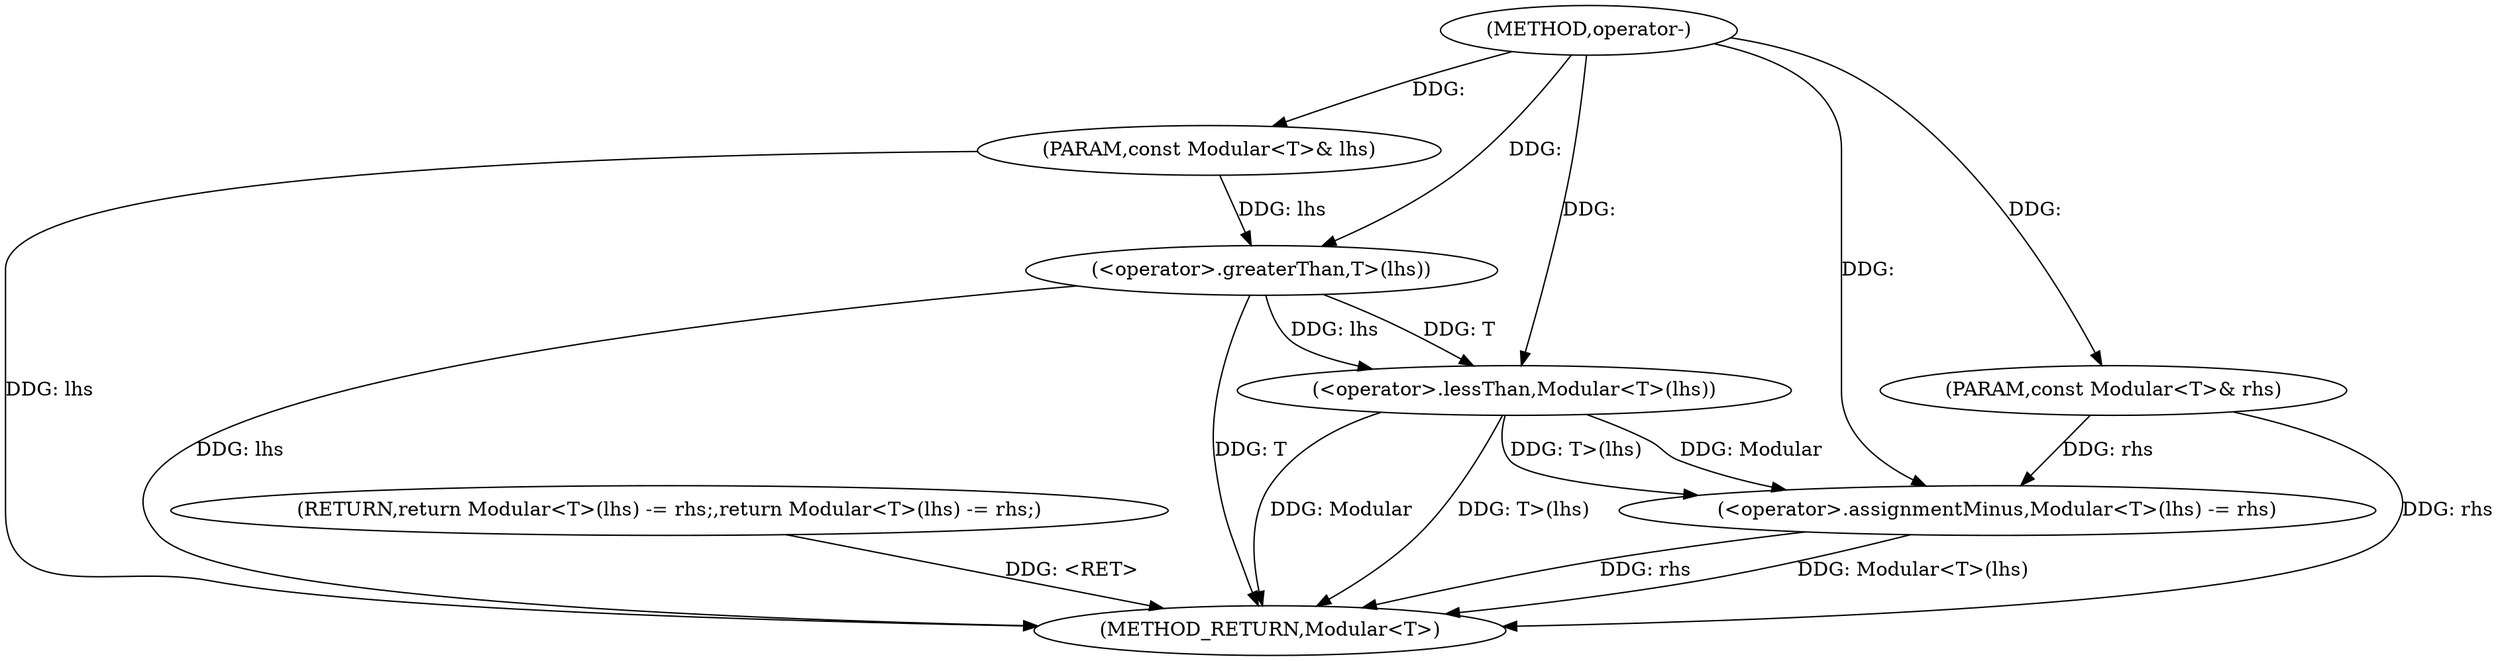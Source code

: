 digraph "operator-" {  
"1000828" [label = "(METHOD,operator-)" ]
"1000840" [label = "(METHOD_RETURN,Modular<T>)" ]
"1000829" [label = "(PARAM,const Modular<T>& lhs)" ]
"1000830" [label = "(PARAM,const Modular<T>& rhs)" ]
"1000832" [label = "(RETURN,return Modular<T>(lhs) -= rhs;,return Modular<T>(lhs) -= rhs;)" ]
"1000833" [label = "(<operator>.assignmentMinus,Modular<T>(lhs) -= rhs)" ]
"1000834" [label = "(<operator>.lessThan,Modular<T>(lhs))" ]
"1000836" [label = "(<operator>.greaterThan,T>(lhs))" ]
  "1000829" -> "1000840"  [ label = "DDG: lhs"] 
  "1000830" -> "1000840"  [ label = "DDG: rhs"] 
  "1000836" -> "1000840"  [ label = "DDG: lhs"] 
  "1000834" -> "1000840"  [ label = "DDG: T>(lhs)"] 
  "1000833" -> "1000840"  [ label = "DDG: Modular<T>(lhs)"] 
  "1000833" -> "1000840"  [ label = "DDG: rhs"] 
  "1000832" -> "1000840"  [ label = "DDG: <RET>"] 
  "1000834" -> "1000840"  [ label = "DDG: Modular"] 
  "1000836" -> "1000840"  [ label = "DDG: T"] 
  "1000828" -> "1000829"  [ label = "DDG: "] 
  "1000828" -> "1000830"  [ label = "DDG: "] 
  "1000830" -> "1000833"  [ label = "DDG: rhs"] 
  "1000828" -> "1000833"  [ label = "DDG: "] 
  "1000834" -> "1000833"  [ label = "DDG: Modular"] 
  "1000834" -> "1000833"  [ label = "DDG: T>(lhs)"] 
  "1000828" -> "1000834"  [ label = "DDG: "] 
  "1000836" -> "1000834"  [ label = "DDG: T"] 
  "1000836" -> "1000834"  [ label = "DDG: lhs"] 
  "1000828" -> "1000836"  [ label = "DDG: "] 
  "1000829" -> "1000836"  [ label = "DDG: lhs"] 
}
